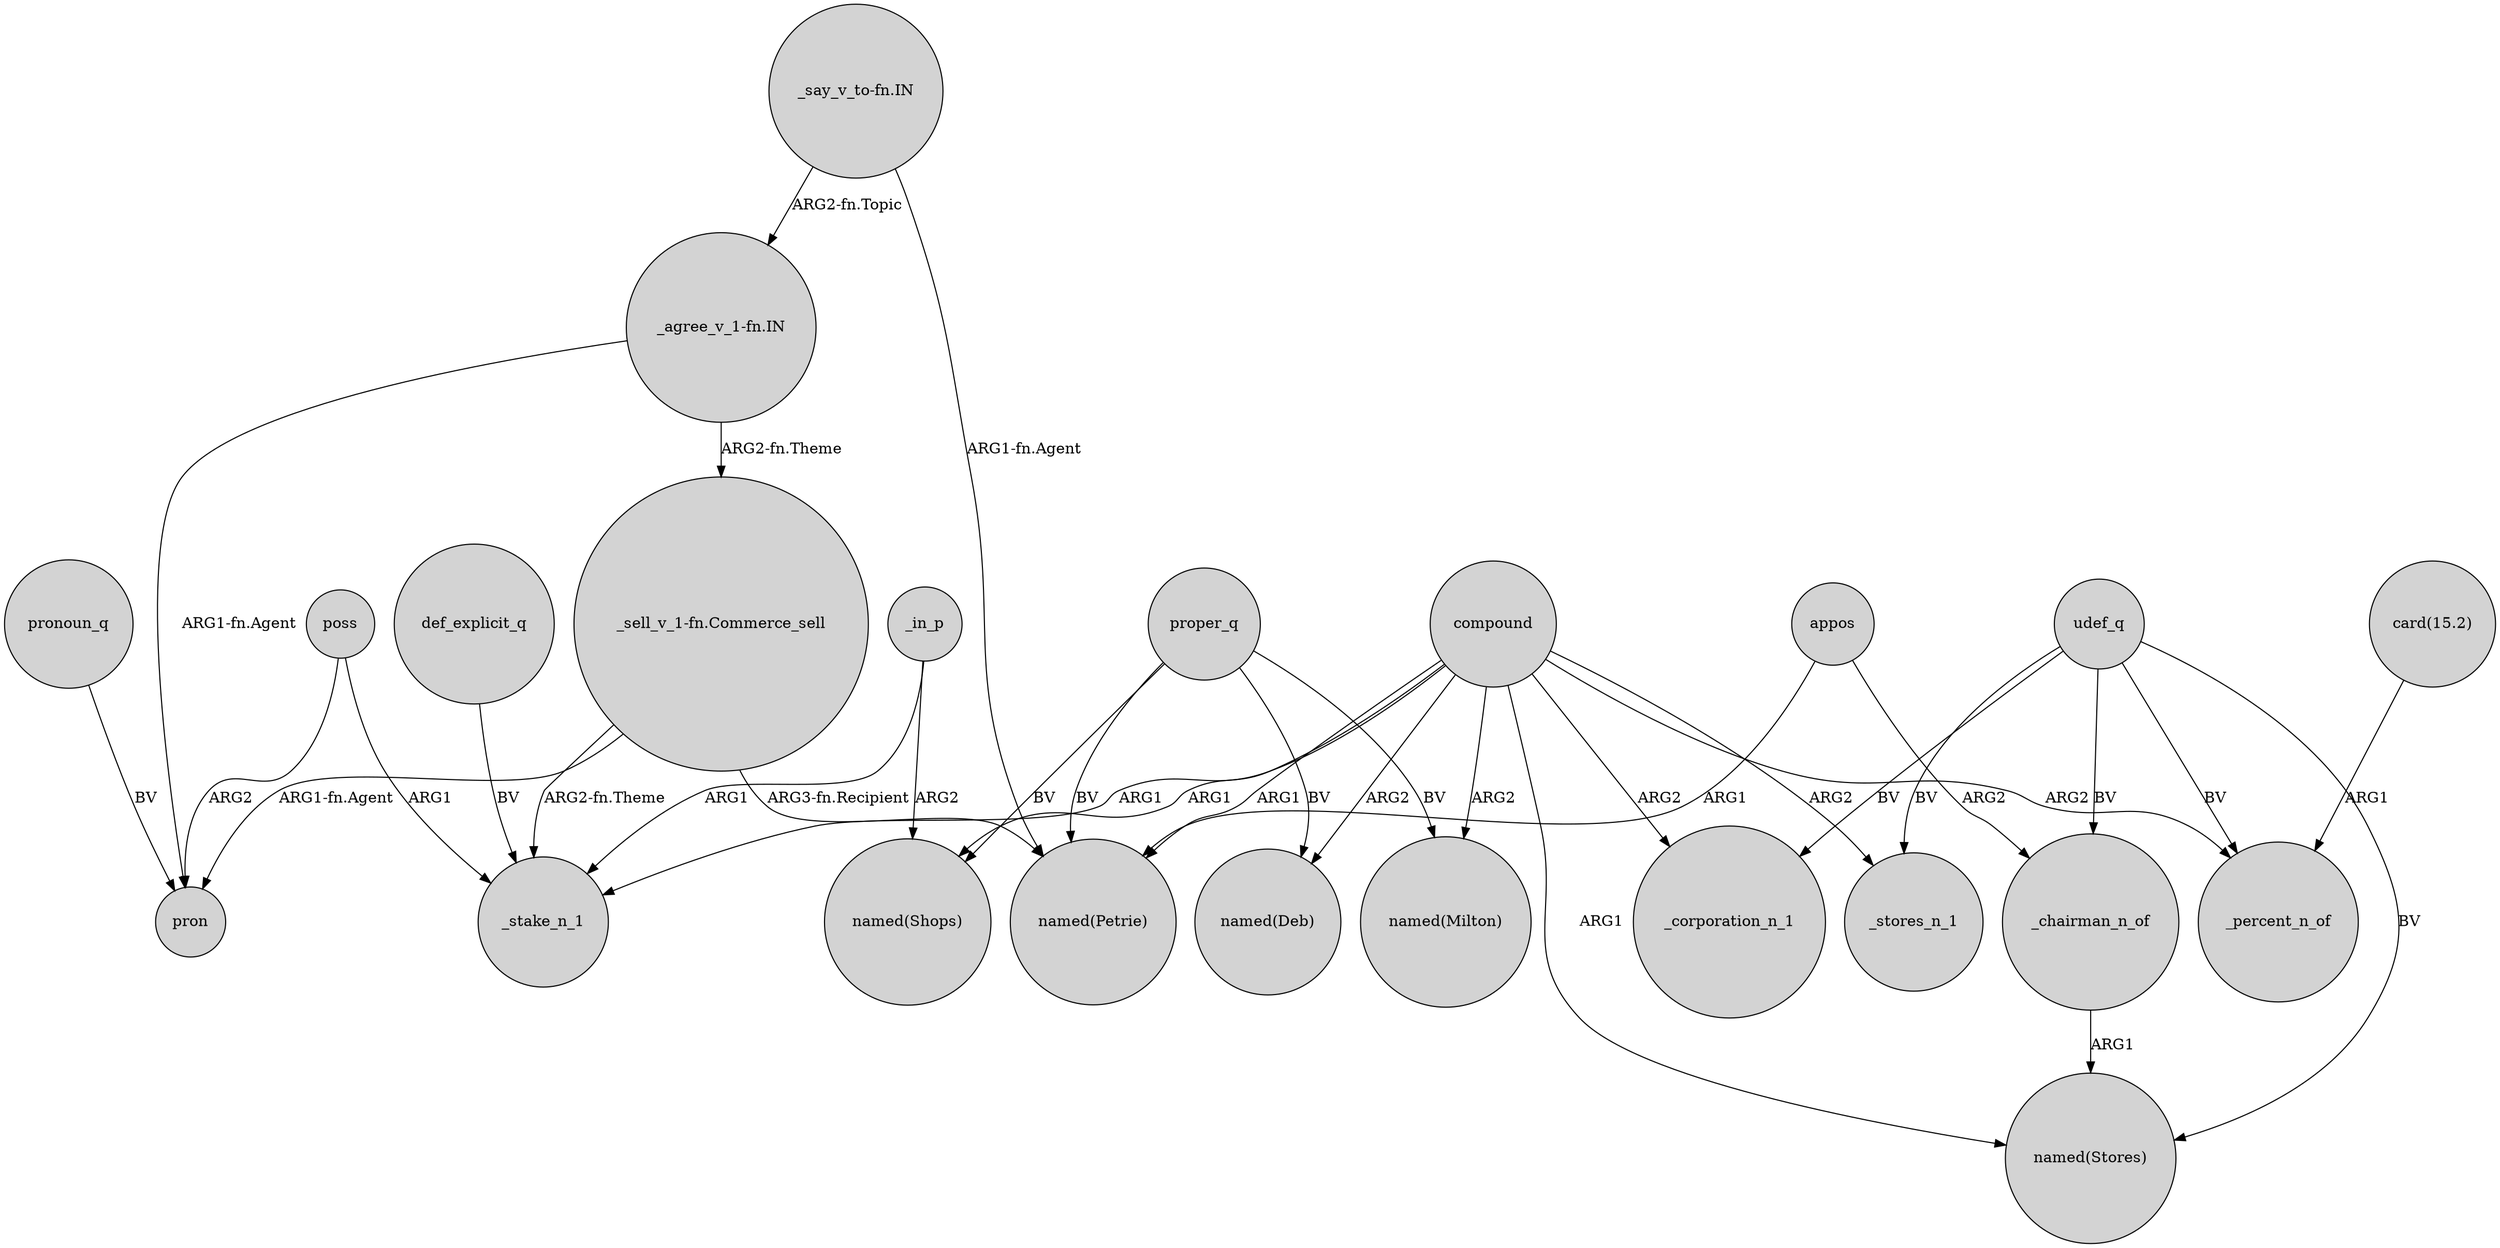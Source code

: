 digraph {
	node [shape=circle style=filled]
	def_explicit_q -> _stake_n_1 [label=BV]
	poss -> pron [label=ARG2]
	proper_q -> "named(Deb)" [label=BV]
	compound -> _corporation_n_1 [label=ARG2]
	"_agree_v_1-fn.IN" -> pron [label="ARG1-fn.Agent"]
	"_say_v_to-fn.IN" -> "_agree_v_1-fn.IN" [label="ARG2-fn.Topic"]
	"_say_v_to-fn.IN" -> "named(Petrie)" [label="ARG1-fn.Agent"]
	compound -> _percent_n_of [label=ARG2]
	_chairman_n_of -> "named(Stores)" [label=ARG1]
	_in_p -> "named(Shops)" [label=ARG2]
	udef_q -> _chairman_n_of [label=BV]
	"card(15.2)" -> _percent_n_of [label=ARG1]
	compound -> "named(Stores)" [label=ARG1]
	compound -> "named(Petrie)" [label=ARG1]
	"_sell_v_1-fn.Commerce_sell" -> "named(Petrie)" [label="ARG3-fn.Recipient"]
	proper_q -> "named(Milton)" [label=BV]
	_in_p -> _stake_n_1 [label=ARG1]
	pronoun_q -> pron [label=BV]
	udef_q -> _corporation_n_1 [label=BV]
	udef_q -> _stores_n_1 [label=BV]
	appos -> _chairman_n_of [label=ARG2]
	compound -> "named(Milton)" [label=ARG2]
	poss -> _stake_n_1 [label=ARG1]
	compound -> "named(Deb)" [label=ARG2]
	udef_q -> "named(Stores)" [label=BV]
	"_agree_v_1-fn.IN" -> "_sell_v_1-fn.Commerce_sell" [label="ARG2-fn.Theme"]
	proper_q -> "named(Petrie)" [label=BV]
	compound -> _stake_n_1 [label=ARG1]
	appos -> "named(Petrie)" [label=ARG1]
	compound -> "named(Shops)" [label=ARG1]
	"_sell_v_1-fn.Commerce_sell" -> pron [label="ARG1-fn.Agent"]
	udef_q -> _percent_n_of [label=BV]
	proper_q -> "named(Shops)" [label=BV]
	"_sell_v_1-fn.Commerce_sell" -> _stake_n_1 [label="ARG2-fn.Theme"]
	compound -> _stores_n_1 [label=ARG2]
}
